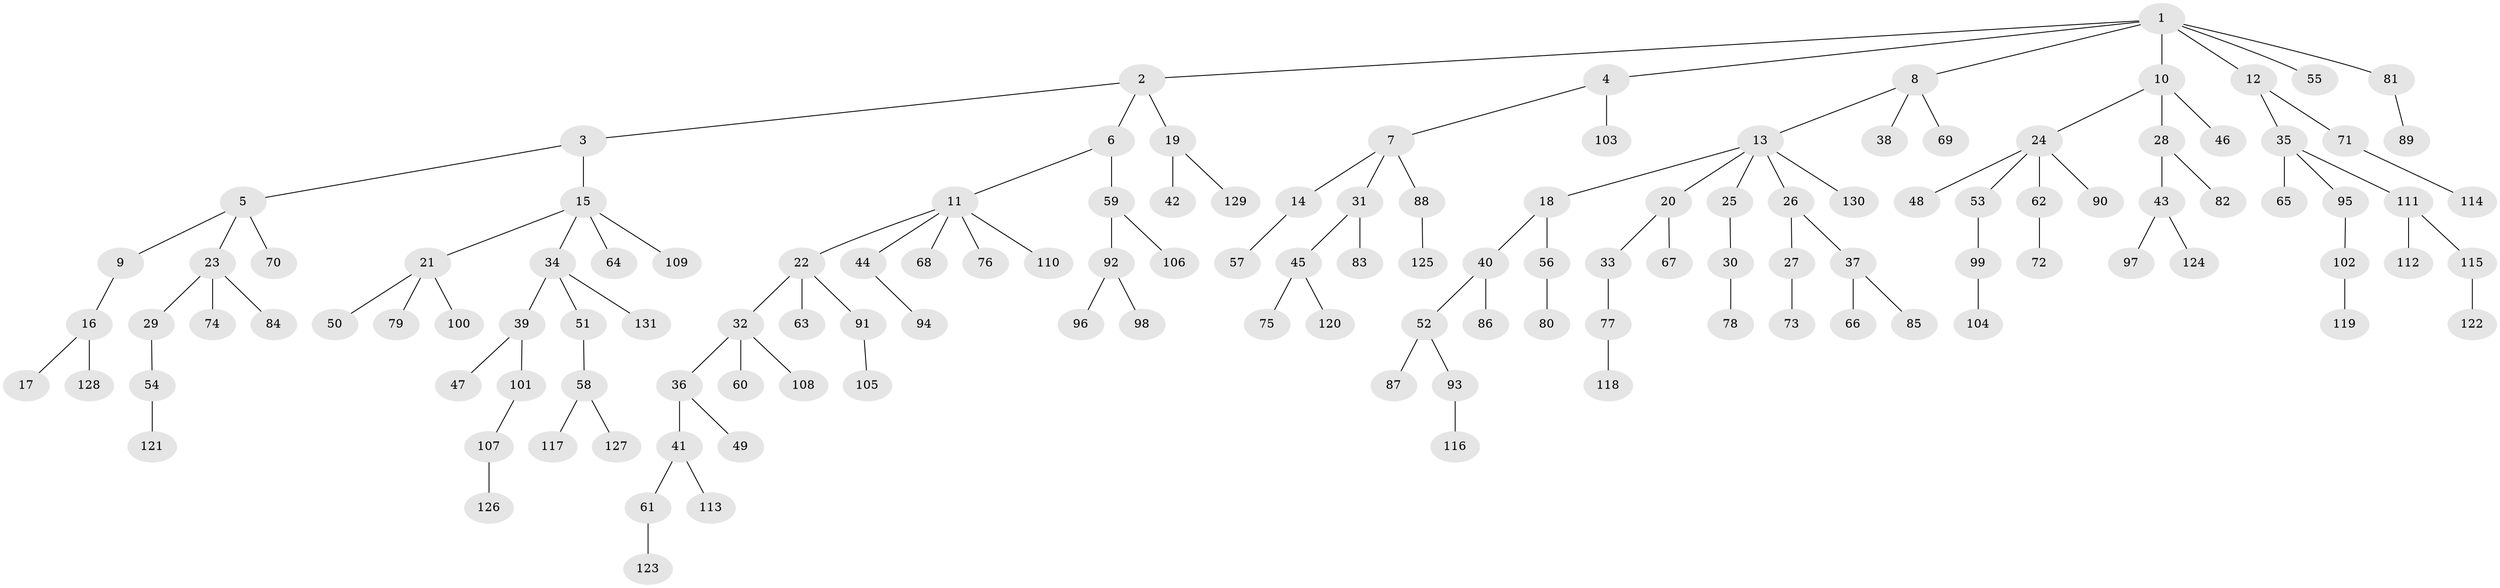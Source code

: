 // Generated by graph-tools (version 1.1) at 2025/02/03/09/25 03:02:25]
// undirected, 131 vertices, 130 edges
graph export_dot {
graph [start="1"]
  node [color=gray90,style=filled];
  1;
  2;
  3;
  4;
  5;
  6;
  7;
  8;
  9;
  10;
  11;
  12;
  13;
  14;
  15;
  16;
  17;
  18;
  19;
  20;
  21;
  22;
  23;
  24;
  25;
  26;
  27;
  28;
  29;
  30;
  31;
  32;
  33;
  34;
  35;
  36;
  37;
  38;
  39;
  40;
  41;
  42;
  43;
  44;
  45;
  46;
  47;
  48;
  49;
  50;
  51;
  52;
  53;
  54;
  55;
  56;
  57;
  58;
  59;
  60;
  61;
  62;
  63;
  64;
  65;
  66;
  67;
  68;
  69;
  70;
  71;
  72;
  73;
  74;
  75;
  76;
  77;
  78;
  79;
  80;
  81;
  82;
  83;
  84;
  85;
  86;
  87;
  88;
  89;
  90;
  91;
  92;
  93;
  94;
  95;
  96;
  97;
  98;
  99;
  100;
  101;
  102;
  103;
  104;
  105;
  106;
  107;
  108;
  109;
  110;
  111;
  112;
  113;
  114;
  115;
  116;
  117;
  118;
  119;
  120;
  121;
  122;
  123;
  124;
  125;
  126;
  127;
  128;
  129;
  130;
  131;
  1 -- 2;
  1 -- 4;
  1 -- 8;
  1 -- 10;
  1 -- 12;
  1 -- 55;
  1 -- 81;
  2 -- 3;
  2 -- 6;
  2 -- 19;
  3 -- 5;
  3 -- 15;
  4 -- 7;
  4 -- 103;
  5 -- 9;
  5 -- 23;
  5 -- 70;
  6 -- 11;
  6 -- 59;
  7 -- 14;
  7 -- 31;
  7 -- 88;
  8 -- 13;
  8 -- 38;
  8 -- 69;
  9 -- 16;
  10 -- 24;
  10 -- 28;
  10 -- 46;
  11 -- 22;
  11 -- 44;
  11 -- 68;
  11 -- 76;
  11 -- 110;
  12 -- 35;
  12 -- 71;
  13 -- 18;
  13 -- 20;
  13 -- 25;
  13 -- 26;
  13 -- 130;
  14 -- 57;
  15 -- 21;
  15 -- 34;
  15 -- 64;
  15 -- 109;
  16 -- 17;
  16 -- 128;
  18 -- 40;
  18 -- 56;
  19 -- 42;
  19 -- 129;
  20 -- 33;
  20 -- 67;
  21 -- 50;
  21 -- 79;
  21 -- 100;
  22 -- 32;
  22 -- 63;
  22 -- 91;
  23 -- 29;
  23 -- 74;
  23 -- 84;
  24 -- 48;
  24 -- 53;
  24 -- 62;
  24 -- 90;
  25 -- 30;
  26 -- 27;
  26 -- 37;
  27 -- 73;
  28 -- 43;
  28 -- 82;
  29 -- 54;
  30 -- 78;
  31 -- 45;
  31 -- 83;
  32 -- 36;
  32 -- 60;
  32 -- 108;
  33 -- 77;
  34 -- 39;
  34 -- 51;
  34 -- 131;
  35 -- 65;
  35 -- 95;
  35 -- 111;
  36 -- 41;
  36 -- 49;
  37 -- 66;
  37 -- 85;
  39 -- 47;
  39 -- 101;
  40 -- 52;
  40 -- 86;
  41 -- 61;
  41 -- 113;
  43 -- 97;
  43 -- 124;
  44 -- 94;
  45 -- 75;
  45 -- 120;
  51 -- 58;
  52 -- 87;
  52 -- 93;
  53 -- 99;
  54 -- 121;
  56 -- 80;
  58 -- 117;
  58 -- 127;
  59 -- 92;
  59 -- 106;
  61 -- 123;
  62 -- 72;
  71 -- 114;
  77 -- 118;
  81 -- 89;
  88 -- 125;
  91 -- 105;
  92 -- 96;
  92 -- 98;
  93 -- 116;
  95 -- 102;
  99 -- 104;
  101 -- 107;
  102 -- 119;
  107 -- 126;
  111 -- 112;
  111 -- 115;
  115 -- 122;
}
